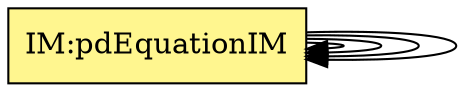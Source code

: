 digraph refvsref {
	theory:gdPowerPlantRC -> theory:laplaceRC;
	theory:gdPowerPlantRC -> theory:tmSOSystemRC;
	theory:imPDRC -> theory:invLaplaceRC;
	theory:imPDRC -> theory:gdPowerPlantRC;


	theory:laplaceRC	[shape=box, color=black, style=filled, fillcolor=pink, label="TM:laplaceTransform"];
	theory:invLaplaceRC	[shape=box, color=black, style=filled, fillcolor=pink, label="TM:invLaplaceTransform"];
	theory:tmSOSystemRC	[shape=box, color=black, style=filled, fillcolor=pink, label="TM:tmSOSystem"];
	theory:gdPowerPlantRC	[shape=box, color=black, style=filled, fillcolor=palegreen, label="GD:gdPowerPlant"];
	theory:imPDRC	[shape=box, color=black, style=filled, fillcolor=khaki1, label="IM:pdEquationIM"];
}
